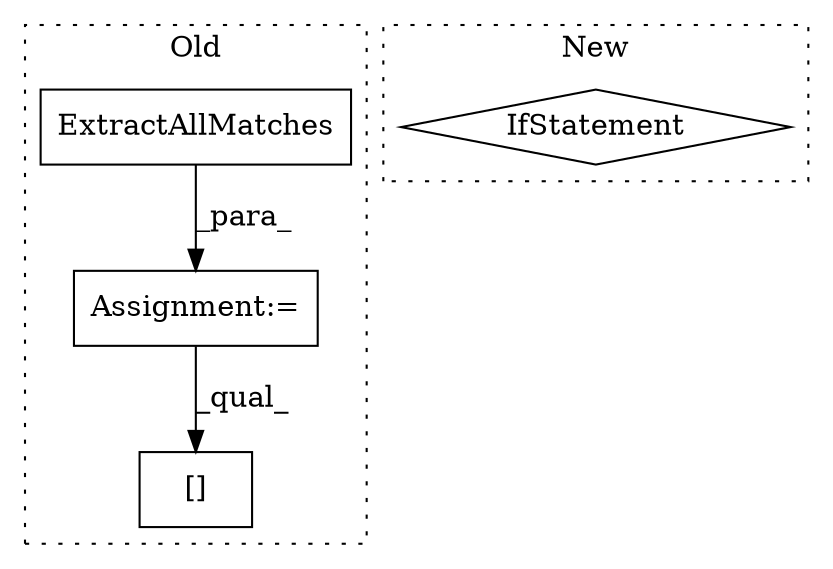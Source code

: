digraph G {
subgraph cluster0 {
1 [label="ExtractAllMatches" a="32" s="1822,1862" l="18,1" shape="box"];
3 [label="[]" a="2" s="2435,2444" l="8,1" shape="box"];
4 [label="Assignment:=" a="7" s="2078,2158" l="53,2" shape="box"];
label = "Old";
style="dotted";
}
subgraph cluster1 {
2 [label="IfStatement" a="25" s="1937,1958" l="4,2" shape="diamond"];
label = "New";
style="dotted";
}
1 -> 4 [label="_para_"];
4 -> 3 [label="_qual_"];
}